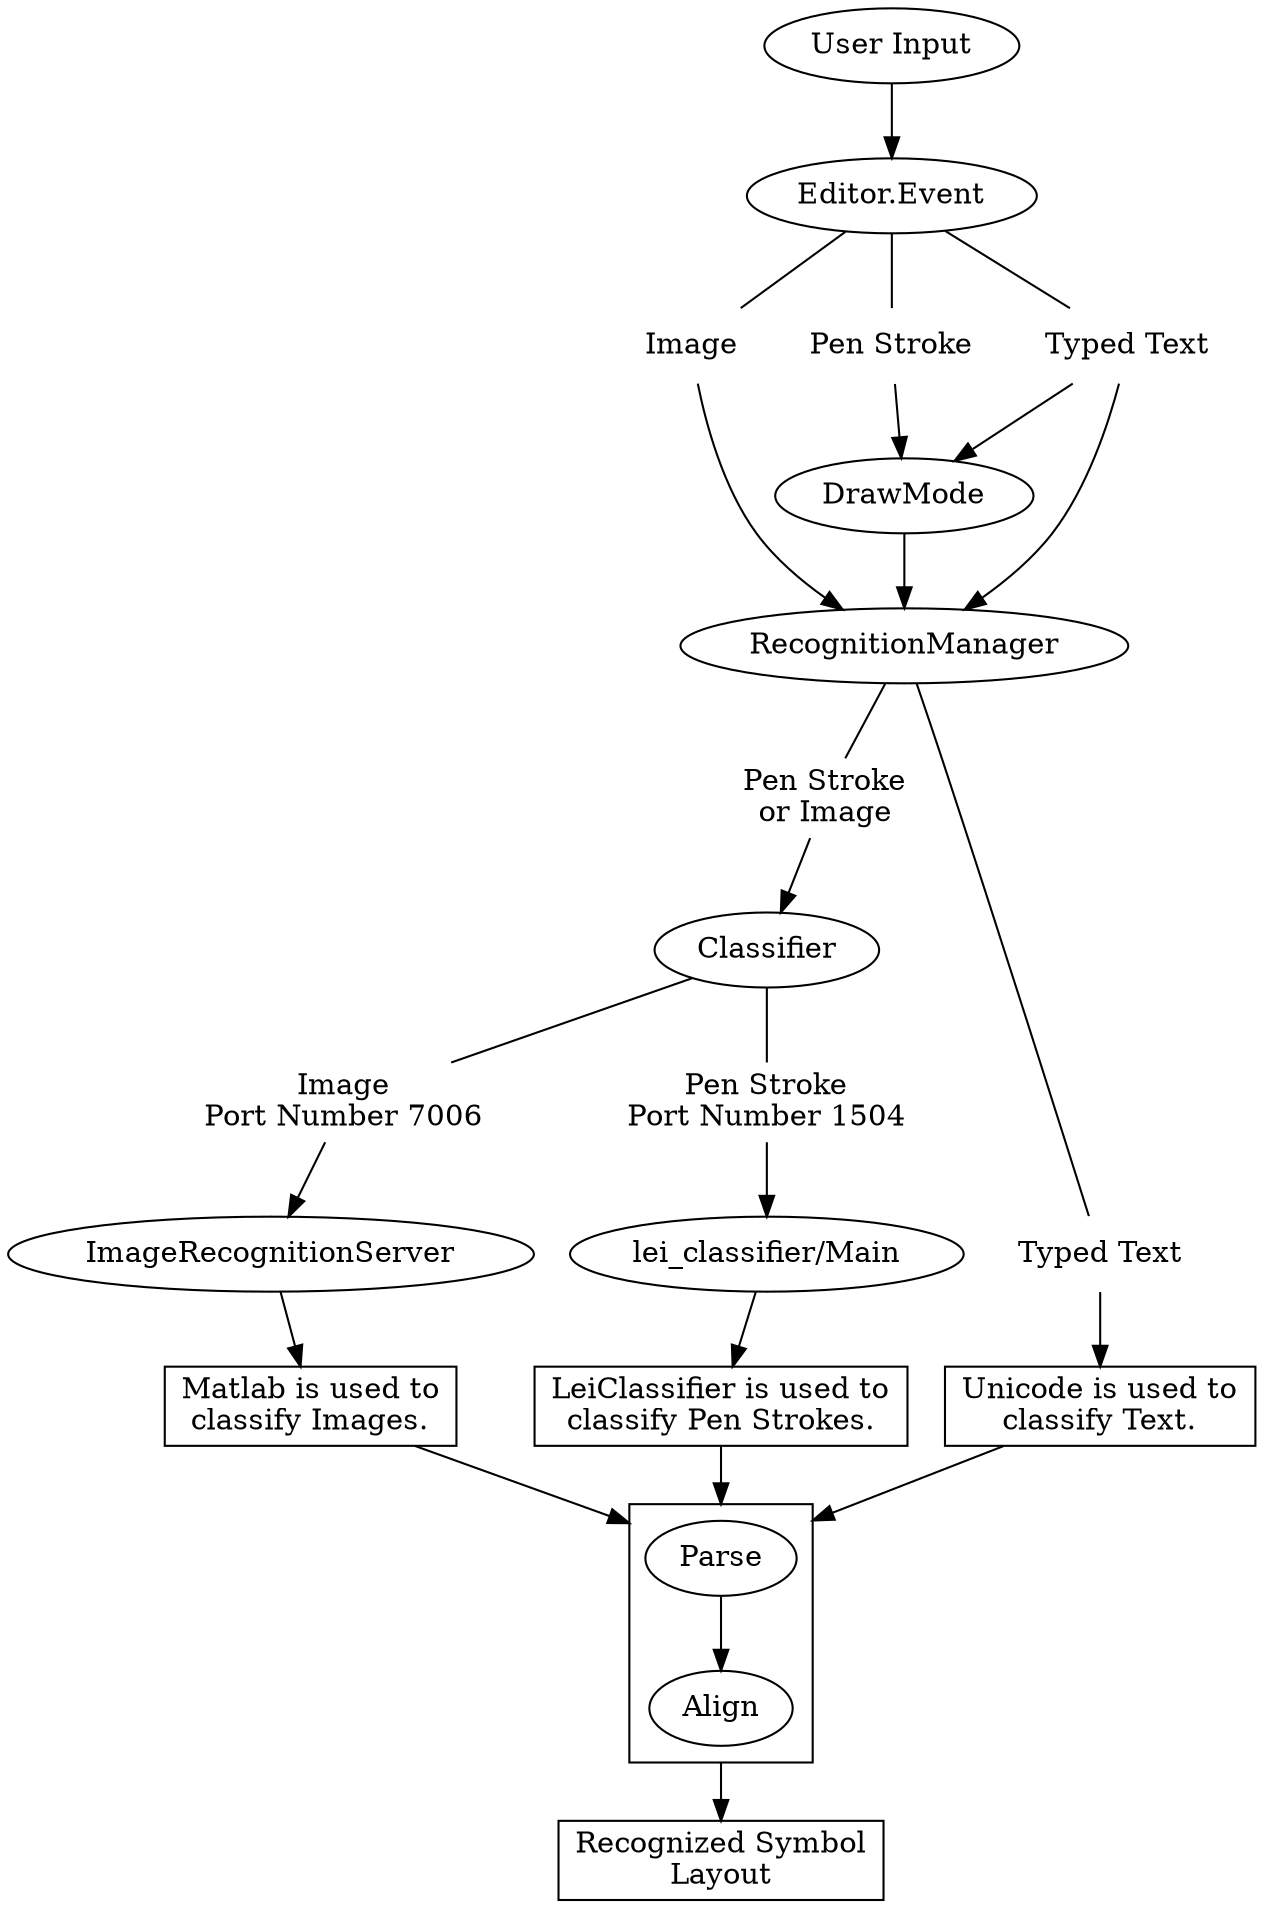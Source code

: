 digraph min_process {
	compound = true;
	
    UI [label="User Input"];
    EE [label="Editor.Event"];
    PS1 [label="Pen Stroke",shape="plaintext"];
    IM1 [label="Image",shape="plaintext"];
    TT1 [label="Typed Text",shape="plaintext"];
    DM [label="DrawMode"];
    RM [label="RecognitionManager"];
    CL [label="Classifier"];
    PPS [label="Pen Stroke\nPort Number 1504",shape="plaintext"];
    PIM [label="Image\nPort Number 7006",shape="plaintext"];
    LC [label="lei_classifier/Main"];
    IRS [label="ImageRecognitionServer"];
    PSoIM [label="Pen Stroke\nor Image",shape="plaintext"];
    ETT [label="Unicode is used to\nclassify Text.",shape="box"];
    EIM [label="Matlab is used to\nclassify Images.",shape="box"];
    EPS [label="LeiClassifier is used to\nclassify Pen Strokes.",shape="box"];    
    TT2 [label="Typed Text",shape="plaintext"];
    OUT [label="Recognized Symbol\nLayout",shape="box"];
    
	subgraph cluster_align {
        PA [label="Parse"];
        AL [label="Align"];
        PA -> AL;
    }

    ETT -> PA [lhead=cluster_align];
    EPS -> PA [lhead=cluster_align];
    EIM -> PA [lhead=cluster_align];
    AL -> OUT [ltail=cluster_align];

    {rank=same; PS1 IM1 TT1}
    
    UI -> EE;
    EE -> PS1 [arrowhead="none"];
    EE -> IM1 [arrowhead="none"];
    EE -> TT1 [arrowhead="none"];

    PS1 -> DM;
    TT1 -> DM;
    
    TT1 -> RM;
    IM1 -> RM;
    DM -> RM;
    RM -> TT2 [arrowhead="none"];
    RM -> PSoIM [arrowhead="none"];
    PSoIM->CL;
    
    TT2 -> ETT;

    CL -> PPS [arrowhead="none"];
    PPS -> LC;
    LC -> EPS;

    CL -> PIM [arrowhead="none"];
    PIM -> IRS;
    IRS -> EIM;
}

